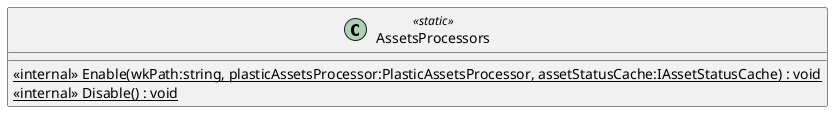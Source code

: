 @startuml
class AssetsProcessors <<static>> {
    <<internal>> {static} Enable(wkPath:string, plasticAssetsProcessor:PlasticAssetsProcessor, assetStatusCache:IAssetStatusCache) : void
    <<internal>> {static} Disable() : void
}
@enduml
